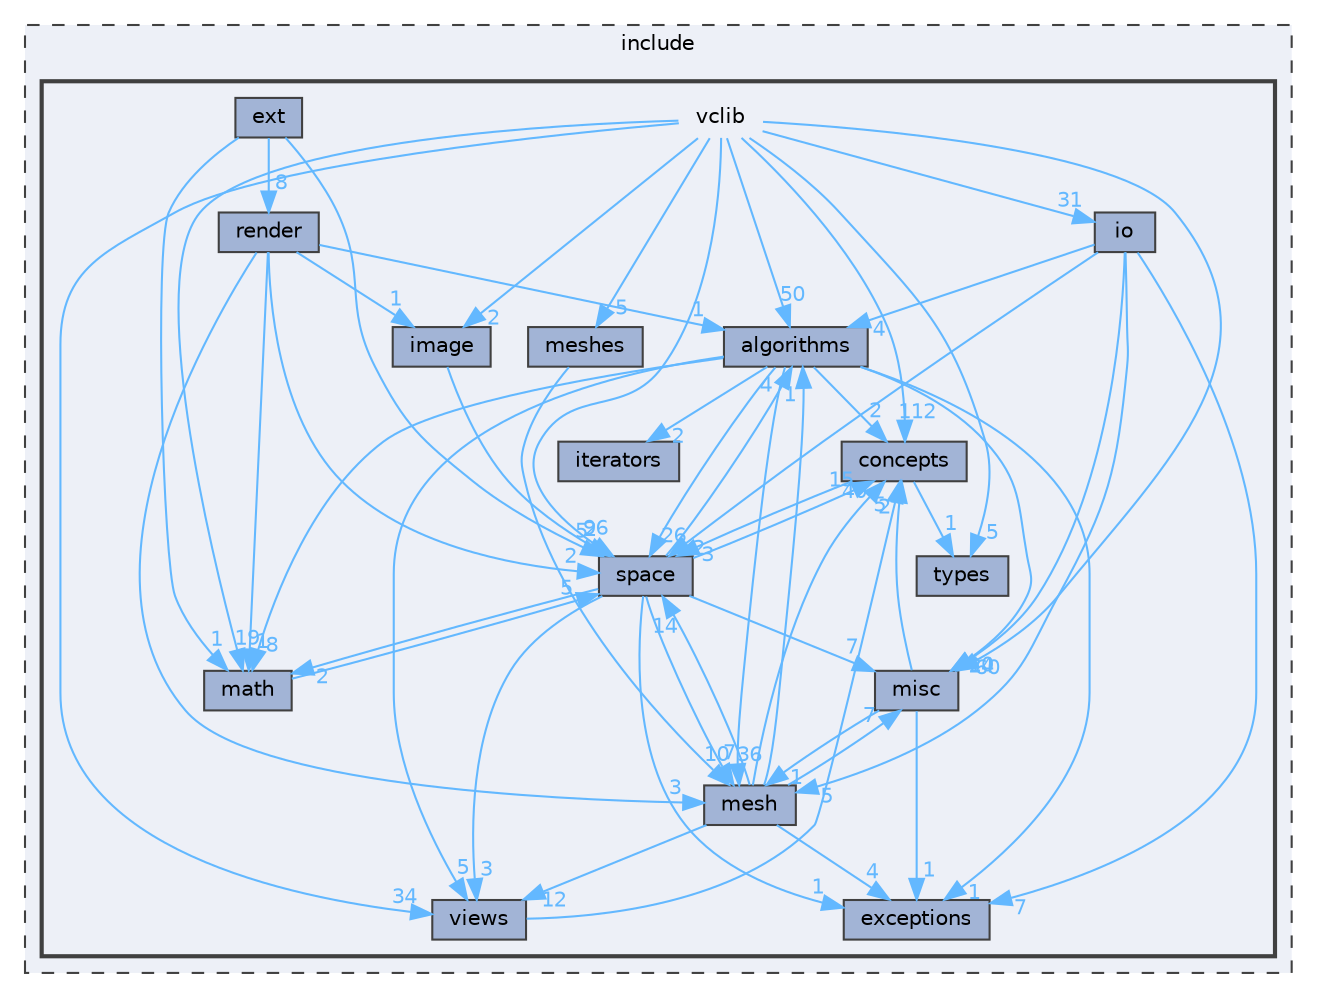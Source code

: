 digraph "/home/runner/work/vclib/vclib/include/vclib"
{
 // LATEX_PDF_SIZE
  bgcolor="transparent";
  edge [fontname=Helvetica,fontsize=10,labelfontname=Helvetica,labelfontsize=10];
  node [fontname=Helvetica,fontsize=10,shape=box,height=0.2,width=0.4];
  compound=true
  subgraph clusterdir_d44c64559bbebec7f509842c48db8b23 {
    graph [ bgcolor="#edf0f7", pencolor="grey25", label="include", fontname=Helvetica,fontsize=10 style="filled,dashed", URL="dir_d44c64559bbebec7f509842c48db8b23.html",tooltip=""]
  subgraph clusterdir_d2fdbf172f8ae9790b339bfcb66b3af7 {
    graph [ bgcolor="#edf0f7", pencolor="grey25", label="", fontname=Helvetica,fontsize=10 style="filled,bold", URL="dir_d2fdbf172f8ae9790b339bfcb66b3af7.html",tooltip=""]
    dir_d2fdbf172f8ae9790b339bfcb66b3af7 [shape=plaintext, label="vclib"];
  dir_184ccdea67371fe98b8576ffb8dc8f0b [label="algorithms", fillcolor="#a2b4d6", color="grey25", style="filled", URL="dir_184ccdea67371fe98b8576ffb8dc8f0b.html",tooltip=""];
  dir_d8d31096cdb23314816d0514c2e28657 [label="concepts", fillcolor="#a2b4d6", color="grey25", style="filled", URL="dir_d8d31096cdb23314816d0514c2e28657.html",tooltip=""];
  dir_faecc92ba3fe640bc81c479e685075f2 [label="exceptions", fillcolor="#a2b4d6", color="grey25", style="filled", URL="dir_faecc92ba3fe640bc81c479e685075f2.html",tooltip=""];
  dir_26aa4e13160f9d189845a6fb46a0a84e [label="ext", fillcolor="#a2b4d6", color="grey25", style="filled", URL="dir_26aa4e13160f9d189845a6fb46a0a84e.html",tooltip=""];
  dir_b10b512ed4c4c27ec85062738fac8832 [label="image", fillcolor="#a2b4d6", color="grey25", style="filled", URL="dir_b10b512ed4c4c27ec85062738fac8832.html",tooltip=""];
  dir_d71e4c2580782f77754656728837316e [label="io", fillcolor="#a2b4d6", color="grey25", style="filled", URL="dir_d71e4c2580782f77754656728837316e.html",tooltip=""];
  dir_48539028f9f417e400eda4b9af7b4212 [label="iterators", fillcolor="#a2b4d6", color="grey25", style="filled", URL="dir_48539028f9f417e400eda4b9af7b4212.html",tooltip=""];
  dir_96ccdd9de2e0c21b924c5a2b723ad6a0 [label="math", fillcolor="#a2b4d6", color="grey25", style="filled", URL="dir_96ccdd9de2e0c21b924c5a2b723ad6a0.html",tooltip=""];
  dir_b7cba7c08bd1746e313314f7773d6465 [label="mesh", fillcolor="#a2b4d6", color="grey25", style="filled", URL="dir_b7cba7c08bd1746e313314f7773d6465.html",tooltip=""];
  dir_9f14769a112d902a7802278dc6f04e30 [label="meshes", fillcolor="#a2b4d6", color="grey25", style="filled", URL="dir_9f14769a112d902a7802278dc6f04e30.html",tooltip=""];
  dir_1d5d86545c5ee72848d4833136f0caa9 [label="misc", fillcolor="#a2b4d6", color="grey25", style="filled", URL="dir_1d5d86545c5ee72848d4833136f0caa9.html",tooltip=""];
  dir_ac13f8d0e4c4711875d55e5233324ce2 [label="render", fillcolor="#a2b4d6", color="grey25", style="filled", URL="dir_ac13f8d0e4c4711875d55e5233324ce2.html",tooltip=""];
  dir_f5c67e0d94465501863c6ccee7fad822 [label="space", fillcolor="#a2b4d6", color="grey25", style="filled", URL="dir_f5c67e0d94465501863c6ccee7fad822.html",tooltip=""];
  dir_e102405455576d9ff546bfbc8ea68757 [label="types", fillcolor="#a2b4d6", color="grey25", style="filled", URL="dir_e102405455576d9ff546bfbc8ea68757.html",tooltip=""];
  dir_73c7b2964be4f83c14fe98a3a9281ec6 [label="views", fillcolor="#a2b4d6", color="grey25", style="filled", URL="dir_73c7b2964be4f83c14fe98a3a9281ec6.html",tooltip=""];
  }
  }
  dir_d2fdbf172f8ae9790b339bfcb66b3af7->dir_184ccdea67371fe98b8576ffb8dc8f0b [headlabel="50", labeldistance=1.5 headhref="dir_000059_000000.html" color="steelblue1" fontcolor="steelblue1"];
  dir_d2fdbf172f8ae9790b339bfcb66b3af7->dir_1d5d86545c5ee72848d4833136f0caa9 [headlabel="60", labeldistance=1.5 headhref="dir_000059_000038.html" color="steelblue1" fontcolor="steelblue1"];
  dir_d2fdbf172f8ae9790b339bfcb66b3af7->dir_73c7b2964be4f83c14fe98a3a9281ec6 [headlabel="34", labeldistance=1.5 headhref="dir_000059_000060.html" color="steelblue1" fontcolor="steelblue1"];
  dir_d2fdbf172f8ae9790b339bfcb66b3af7->dir_96ccdd9de2e0c21b924c5a2b723ad6a0 [headlabel="19", labeldistance=1.5 headhref="dir_000059_000032.html" color="steelblue1" fontcolor="steelblue1"];
  dir_d2fdbf172f8ae9790b339bfcb66b3af7->dir_9f14769a112d902a7802278dc6f04e30 [headlabel="5", labeldistance=1.5 headhref="dir_000059_000037.html" color="steelblue1" fontcolor="steelblue1"];
  dir_d2fdbf172f8ae9790b339bfcb66b3af7->dir_b10b512ed4c4c27ec85062738fac8832 [headlabel="2", labeldistance=1.5 headhref="dir_000059_000019.html" color="steelblue1" fontcolor="steelblue1"];
  dir_d2fdbf172f8ae9790b339bfcb66b3af7->dir_d71e4c2580782f77754656728837316e [headlabel="31", labeldistance=1.5 headhref="dir_000059_000025.html" color="steelblue1" fontcolor="steelblue1"];
  dir_d2fdbf172f8ae9790b339bfcb66b3af7->dir_d8d31096cdb23314816d0514c2e28657 [headlabel="112", labeldistance=1.5 headhref="dir_000059_000006.html" color="steelblue1" fontcolor="steelblue1"];
  dir_d2fdbf172f8ae9790b339bfcb66b3af7->dir_e102405455576d9ff546bfbc8ea68757 [headlabel="5", labeldistance=1.5 headhref="dir_000059_000056.html" color="steelblue1" fontcolor="steelblue1"];
  dir_d2fdbf172f8ae9790b339bfcb66b3af7->dir_f5c67e0d94465501863c6ccee7fad822 [headlabel="96", labeldistance=1.5 headhref="dir_000059_000053.html" color="steelblue1" fontcolor="steelblue1"];
  dir_184ccdea67371fe98b8576ffb8dc8f0b->dir_1d5d86545c5ee72848d4833136f0caa9 [headlabel="10", labeldistance=1.5 headhref="dir_000000_000038.html" color="steelblue1" fontcolor="steelblue1"];
  dir_184ccdea67371fe98b8576ffb8dc8f0b->dir_96ccdd9de2e0c21b924c5a2b723ad6a0 [headlabel="8", labeldistance=1.5 headhref="dir_000000_000032.html" color="steelblue1" fontcolor="steelblue1"];
  dir_184ccdea67371fe98b8576ffb8dc8f0b->dir_b7cba7c08bd1746e313314f7773d6465 [headlabel="36", labeldistance=1.5 headhref="dir_000000_000035.html" color="steelblue1" fontcolor="steelblue1"];
  dir_184ccdea67371fe98b8576ffb8dc8f0b->dir_d8d31096cdb23314816d0514c2e28657 [headlabel="2", labeldistance=1.5 headhref="dir_000000_000006.html" color="steelblue1" fontcolor="steelblue1"];
  dir_184ccdea67371fe98b8576ffb8dc8f0b->dir_f5c67e0d94465501863c6ccee7fad822 [headlabel="26", labeldistance=1.5 headhref="dir_000000_000053.html" color="steelblue1" fontcolor="steelblue1"];
  dir_184ccdea67371fe98b8576ffb8dc8f0b->dir_48539028f9f417e400eda4b9af7b4212 [headlabel="2", labeldistance=1.5 headhref="dir_000000_000027.html" color="steelblue1" fontcolor="steelblue1"];
  dir_184ccdea67371fe98b8576ffb8dc8f0b->dir_73c7b2964be4f83c14fe98a3a9281ec6 [headlabel="5", labeldistance=1.5 headhref="dir_000000_000060.html" color="steelblue1" fontcolor="steelblue1"];
  dir_184ccdea67371fe98b8576ffb8dc8f0b->dir_faecc92ba3fe640bc81c479e685075f2 [headlabel="1", labeldistance=1.5 headhref="dir_000000_000012.html" color="steelblue1" fontcolor="steelblue1"];
  dir_d8d31096cdb23314816d0514c2e28657->dir_f5c67e0d94465501863c6ccee7fad822 [headlabel="3", labeldistance=1.5 headhref="dir_000006_000053.html" color="steelblue1" fontcolor="steelblue1"];
  dir_d8d31096cdb23314816d0514c2e28657->dir_e102405455576d9ff546bfbc8ea68757 [headlabel="1", labeldistance=1.5 headhref="dir_000006_000056.html" color="steelblue1" fontcolor="steelblue1"];
  dir_26aa4e13160f9d189845a6fb46a0a84e->dir_ac13f8d0e4c4711875d55e5233324ce2 [headlabel="8", labeldistance=1.5 headhref="dir_000013_000049.html" color="steelblue1" fontcolor="steelblue1"];
  dir_26aa4e13160f9d189845a6fb46a0a84e->dir_f5c67e0d94465501863c6ccee7fad822 [headlabel="5", labeldistance=1.5 headhref="dir_000013_000053.html" color="steelblue1" fontcolor="steelblue1"];
  dir_26aa4e13160f9d189845a6fb46a0a84e->dir_96ccdd9de2e0c21b924c5a2b723ad6a0 [headlabel="1", labeldistance=1.5 headhref="dir_000013_000032.html" color="steelblue1" fontcolor="steelblue1"];
  dir_b10b512ed4c4c27ec85062738fac8832->dir_f5c67e0d94465501863c6ccee7fad822 [headlabel="2", labeldistance=1.5 headhref="dir_000019_000053.html" color="steelblue1" fontcolor="steelblue1"];
  dir_d71e4c2580782f77754656728837316e->dir_1d5d86545c5ee72848d4833136f0caa9 [headlabel="24", labeldistance=1.5 headhref="dir_000025_000038.html" color="steelblue1" fontcolor="steelblue1"];
  dir_d71e4c2580782f77754656728837316e->dir_b7cba7c08bd1746e313314f7773d6465 [headlabel="5", labeldistance=1.5 headhref="dir_000025_000035.html" color="steelblue1" fontcolor="steelblue1"];
  dir_d71e4c2580782f77754656728837316e->dir_faecc92ba3fe640bc81c479e685075f2 [headlabel="7", labeldistance=1.5 headhref="dir_000025_000012.html" color="steelblue1" fontcolor="steelblue1"];
  dir_d71e4c2580782f77754656728837316e->dir_184ccdea67371fe98b8576ffb8dc8f0b [headlabel="4", labeldistance=1.5 headhref="dir_000025_000000.html" color="steelblue1" fontcolor="steelblue1"];
  dir_d71e4c2580782f77754656728837316e->dir_f5c67e0d94465501863c6ccee7fad822 [headlabel="2", labeldistance=1.5 headhref="dir_000025_000053.html" color="steelblue1" fontcolor="steelblue1"];
  dir_96ccdd9de2e0c21b924c5a2b723ad6a0->dir_f5c67e0d94465501863c6ccee7fad822 [headlabel="5", labeldistance=1.5 headhref="dir_000032_000053.html" color="steelblue1" fontcolor="steelblue1"];
  dir_b7cba7c08bd1746e313314f7773d6465->dir_1d5d86545c5ee72848d4833136f0caa9 [headlabel="7", labeldistance=1.5 headhref="dir_000035_000038.html" color="steelblue1" fontcolor="steelblue1"];
  dir_b7cba7c08bd1746e313314f7773d6465->dir_73c7b2964be4f83c14fe98a3a9281ec6 [headlabel="12", labeldistance=1.5 headhref="dir_000035_000060.html" color="steelblue1" fontcolor="steelblue1"];
  dir_b7cba7c08bd1746e313314f7773d6465->dir_d8d31096cdb23314816d0514c2e28657 [headlabel="40", labeldistance=1.5 headhref="dir_000035_000006.html" color="steelblue1" fontcolor="steelblue1"];
  dir_b7cba7c08bd1746e313314f7773d6465->dir_f5c67e0d94465501863c6ccee7fad822 [headlabel="14", labeldistance=1.5 headhref="dir_000035_000053.html" color="steelblue1" fontcolor="steelblue1"];
  dir_b7cba7c08bd1746e313314f7773d6465->dir_faecc92ba3fe640bc81c479e685075f2 [headlabel="4", labeldistance=1.5 headhref="dir_000035_000012.html" color="steelblue1" fontcolor="steelblue1"];
  dir_b7cba7c08bd1746e313314f7773d6465->dir_184ccdea67371fe98b8576ffb8dc8f0b [headlabel="1", labeldistance=1.5 headhref="dir_000035_000000.html" color="steelblue1" fontcolor="steelblue1"];
  dir_9f14769a112d902a7802278dc6f04e30->dir_b7cba7c08bd1746e313314f7773d6465 [headlabel="10", labeldistance=1.5 headhref="dir_000037_000035.html" color="steelblue1" fontcolor="steelblue1"];
  dir_1d5d86545c5ee72848d4833136f0caa9->dir_b7cba7c08bd1746e313314f7773d6465 [headlabel="1", labeldistance=1.5 headhref="dir_000038_000035.html" color="steelblue1" fontcolor="steelblue1"];
  dir_1d5d86545c5ee72848d4833136f0caa9->dir_d8d31096cdb23314816d0514c2e28657 [headlabel="2", labeldistance=1.5 headhref="dir_000038_000006.html" color="steelblue1" fontcolor="steelblue1"];
  dir_1d5d86545c5ee72848d4833136f0caa9->dir_faecc92ba3fe640bc81c479e685075f2 [headlabel="1", labeldistance=1.5 headhref="dir_000038_000012.html" color="steelblue1" fontcolor="steelblue1"];
  dir_ac13f8d0e4c4711875d55e5233324ce2->dir_184ccdea67371fe98b8576ffb8dc8f0b [headlabel="1", labeldistance=1.5 headhref="dir_000049_000000.html" color="steelblue1" fontcolor="steelblue1"];
  dir_ac13f8d0e4c4711875d55e5233324ce2->dir_96ccdd9de2e0c21b924c5a2b723ad6a0 [headlabel="1", labeldistance=1.5 headhref="dir_000049_000032.html" color="steelblue1" fontcolor="steelblue1"];
  dir_ac13f8d0e4c4711875d55e5233324ce2->dir_b10b512ed4c4c27ec85062738fac8832 [headlabel="1", labeldistance=1.5 headhref="dir_000049_000019.html" color="steelblue1" fontcolor="steelblue1"];
  dir_ac13f8d0e4c4711875d55e5233324ce2->dir_b7cba7c08bd1746e313314f7773d6465 [headlabel="3", labeldistance=1.5 headhref="dir_000049_000035.html" color="steelblue1" fontcolor="steelblue1"];
  dir_ac13f8d0e4c4711875d55e5233324ce2->dir_f5c67e0d94465501863c6ccee7fad822 [headlabel="2", labeldistance=1.5 headhref="dir_000049_000053.html" color="steelblue1" fontcolor="steelblue1"];
  dir_f5c67e0d94465501863c6ccee7fad822->dir_184ccdea67371fe98b8576ffb8dc8f0b [headlabel="4", labeldistance=1.5 headhref="dir_000053_000000.html" color="steelblue1" fontcolor="steelblue1"];
  dir_f5c67e0d94465501863c6ccee7fad822->dir_1d5d86545c5ee72848d4833136f0caa9 [headlabel="7", labeldistance=1.5 headhref="dir_000053_000038.html" color="steelblue1" fontcolor="steelblue1"];
  dir_f5c67e0d94465501863c6ccee7fad822->dir_73c7b2964be4f83c14fe98a3a9281ec6 [headlabel="3", labeldistance=1.5 headhref="dir_000053_000060.html" color="steelblue1" fontcolor="steelblue1"];
  dir_f5c67e0d94465501863c6ccee7fad822->dir_96ccdd9de2e0c21b924c5a2b723ad6a0 [headlabel="2", labeldistance=1.5 headhref="dir_000053_000032.html" color="steelblue1" fontcolor="steelblue1"];
  dir_f5c67e0d94465501863c6ccee7fad822->dir_b7cba7c08bd1746e313314f7773d6465 [headlabel="7", labeldistance=1.5 headhref="dir_000053_000035.html" color="steelblue1" fontcolor="steelblue1"];
  dir_f5c67e0d94465501863c6ccee7fad822->dir_d8d31096cdb23314816d0514c2e28657 [headlabel="15", labeldistance=1.5 headhref="dir_000053_000006.html" color="steelblue1" fontcolor="steelblue1"];
  dir_f5c67e0d94465501863c6ccee7fad822->dir_faecc92ba3fe640bc81c479e685075f2 [headlabel="1", labeldistance=1.5 headhref="dir_000053_000012.html" color="steelblue1" fontcolor="steelblue1"];
  dir_73c7b2964be4f83c14fe98a3a9281ec6->dir_d8d31096cdb23314816d0514c2e28657 [headlabel="5", labeldistance=1.5 headhref="dir_000060_000006.html" color="steelblue1" fontcolor="steelblue1"];
}
